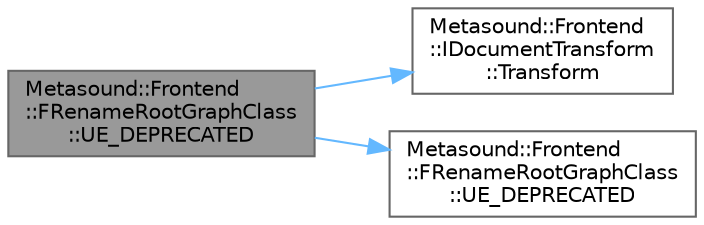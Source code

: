 digraph "Metasound::Frontend::FRenameRootGraphClass::UE_DEPRECATED"
{
 // INTERACTIVE_SVG=YES
 // LATEX_PDF_SIZE
  bgcolor="transparent";
  edge [fontname=Helvetica,fontsize=10,labelfontname=Helvetica,labelfontsize=10];
  node [fontname=Helvetica,fontsize=10,shape=box,height=0.2,width=0.4];
  rankdir="LR";
  Node1 [id="Node000001",label="Metasound::Frontend\l::FRenameRootGraphClass\l::UE_DEPRECATED",height=0.2,width=0.4,color="gray40", fillcolor="grey60", style="filled", fontcolor="black",tooltip=" "];
  Node1 -> Node2 [id="edge1_Node000001_Node000002",color="steelblue1",style="solid",tooltip=" "];
  Node2 [id="Node000002",label="Metasound::Frontend\l::IDocumentTransform\l::Transform",height=0.2,width=0.4,color="grey40", fillcolor="white", style="filled",URL="$df/dde/classMetasound_1_1Frontend_1_1IDocumentTransform.html#a39a3334be77f2d696885563ab68a2917",tooltip="Return true if InDocument was modified, false otherwise."];
  Node1 -> Node3 [id="edge2_Node000001_Node000003",color="steelblue1",style="solid",tooltip=" "];
  Node3 [id="Node000003",label="Metasound::Frontend\l::FRenameRootGraphClass\l::UE_DEPRECATED",height=0.2,width=0.4,color="grey40", fillcolor="white", style="filled",URL="$d9/d5d/classMetasound_1_1Frontend_1_1FRenameRootGraphClass.html#ae251d91c0809fa75ba8662995fd6e9c4",tooltip=" "];
}
